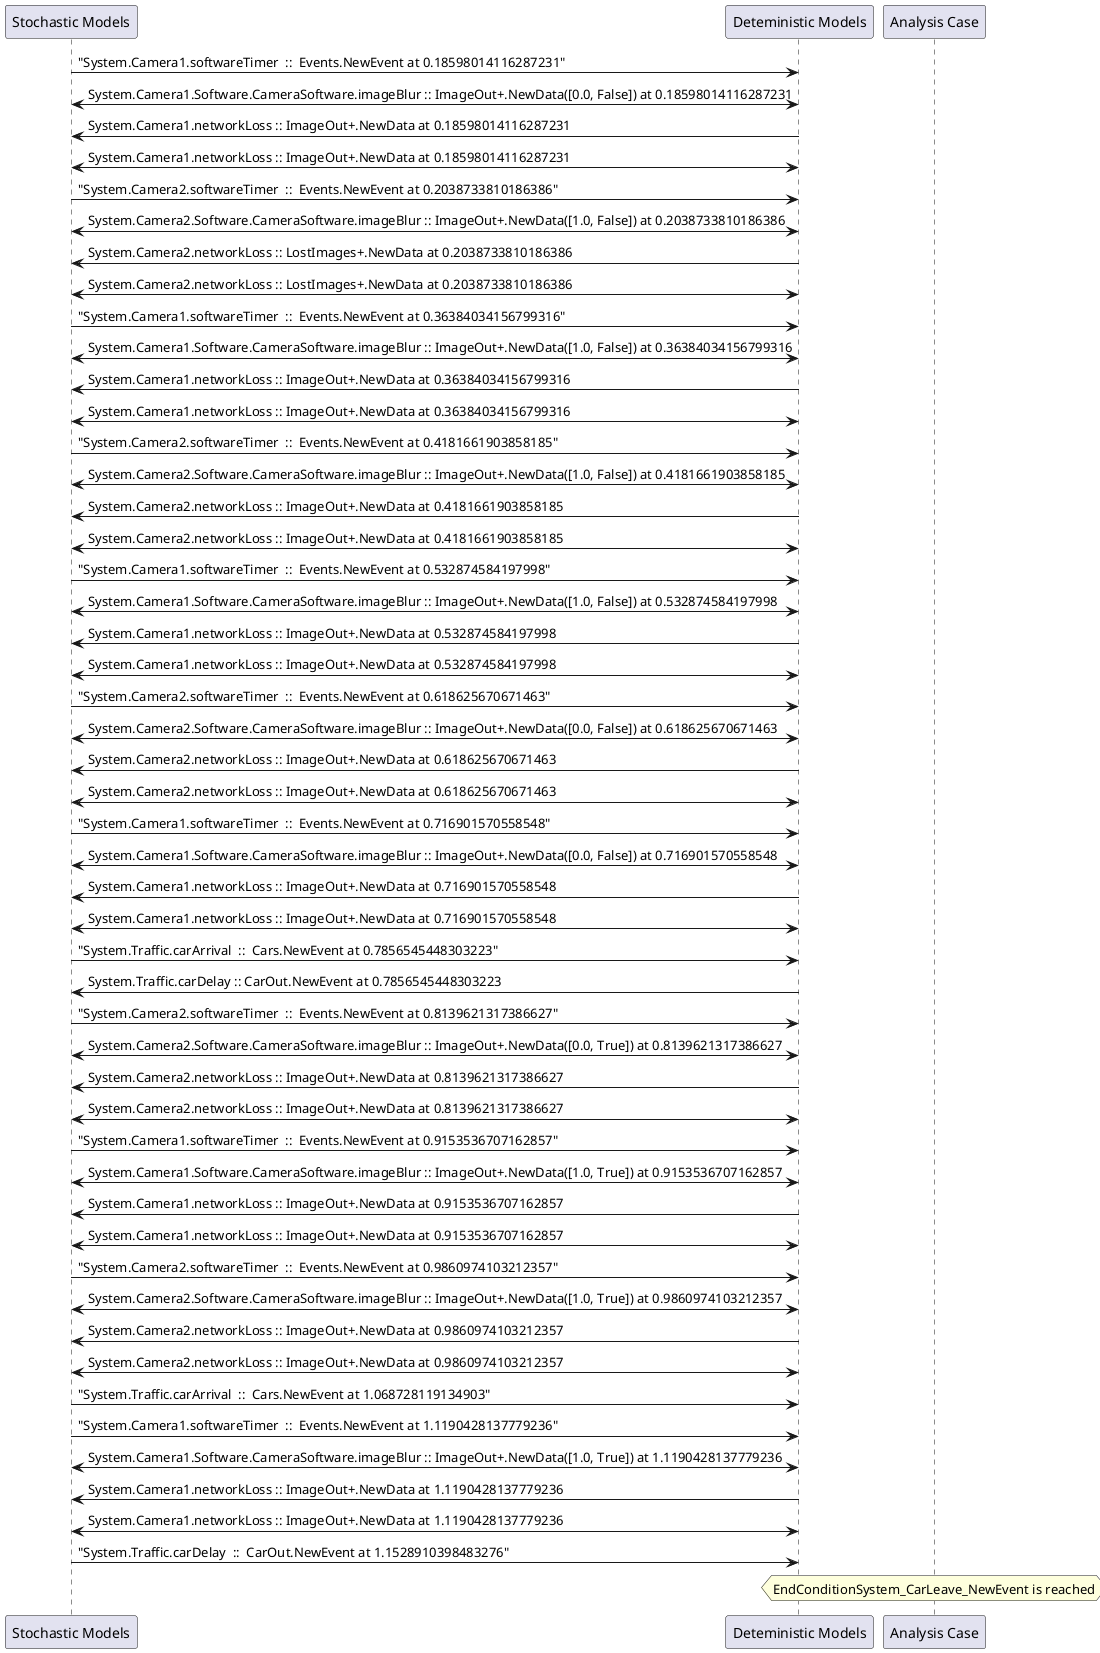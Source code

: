 
	@startuml
	participant "Stochastic Models" as stochmodel
	participant "Deteministic Models" as detmodel
	participant "Analysis Case" as analysis
	{26904_stop} stochmodel -> detmodel : "System.Camera1.softwareTimer  ::  Events.NewEvent at 0.18598014116287231"
detmodel <-> stochmodel : System.Camera1.Software.CameraSoftware.imageBlur :: ImageOut+.NewData([0.0, False]) at 0.18598014116287231
detmodel -> stochmodel : System.Camera1.networkLoss :: ImageOut+.NewData at 0.18598014116287231
detmodel <-> stochmodel : System.Camera1.networkLoss :: ImageOut+.NewData at 0.18598014116287231
{26920_stop} stochmodel -> detmodel : "System.Camera2.softwareTimer  ::  Events.NewEvent at 0.2038733810186386"
detmodel <-> stochmodel : System.Camera2.Software.CameraSoftware.imageBlur :: ImageOut+.NewData([1.0, False]) at 0.2038733810186386
detmodel -> stochmodel : System.Camera2.networkLoss :: LostImages+.NewData at 0.2038733810186386
detmodel <-> stochmodel : System.Camera2.networkLoss :: LostImages+.NewData at 0.2038733810186386
{26905_stop} stochmodel -> detmodel : "System.Camera1.softwareTimer  ::  Events.NewEvent at 0.36384034156799316"
detmodel <-> stochmodel : System.Camera1.Software.CameraSoftware.imageBlur :: ImageOut+.NewData([1.0, False]) at 0.36384034156799316
detmodel -> stochmodel : System.Camera1.networkLoss :: ImageOut+.NewData at 0.36384034156799316
detmodel <-> stochmodel : System.Camera1.networkLoss :: ImageOut+.NewData at 0.36384034156799316
{26921_stop} stochmodel -> detmodel : "System.Camera2.softwareTimer  ::  Events.NewEvent at 0.4181661903858185"
detmodel <-> stochmodel : System.Camera2.Software.CameraSoftware.imageBlur :: ImageOut+.NewData([1.0, False]) at 0.4181661903858185
detmodel -> stochmodel : System.Camera2.networkLoss :: ImageOut+.NewData at 0.4181661903858185
detmodel <-> stochmodel : System.Camera2.networkLoss :: ImageOut+.NewData at 0.4181661903858185
{26906_stop} stochmodel -> detmodel : "System.Camera1.softwareTimer  ::  Events.NewEvent at 0.532874584197998"
detmodel <-> stochmodel : System.Camera1.Software.CameraSoftware.imageBlur :: ImageOut+.NewData([1.0, False]) at 0.532874584197998
detmodel -> stochmodel : System.Camera1.networkLoss :: ImageOut+.NewData at 0.532874584197998
detmodel <-> stochmodel : System.Camera1.networkLoss :: ImageOut+.NewData at 0.532874584197998
{26922_stop} stochmodel -> detmodel : "System.Camera2.softwareTimer  ::  Events.NewEvent at 0.618625670671463"
detmodel <-> stochmodel : System.Camera2.Software.CameraSoftware.imageBlur :: ImageOut+.NewData([0.0, False]) at 0.618625670671463
detmodel -> stochmodel : System.Camera2.networkLoss :: ImageOut+.NewData at 0.618625670671463
detmodel <-> stochmodel : System.Camera2.networkLoss :: ImageOut+.NewData at 0.618625670671463
{26907_stop} stochmodel -> detmodel : "System.Camera1.softwareTimer  ::  Events.NewEvent at 0.716901570558548"
detmodel <-> stochmodel : System.Camera1.Software.CameraSoftware.imageBlur :: ImageOut+.NewData([0.0, False]) at 0.716901570558548
detmodel -> stochmodel : System.Camera1.networkLoss :: ImageOut+.NewData at 0.716901570558548
detmodel <-> stochmodel : System.Camera1.networkLoss :: ImageOut+.NewData at 0.716901570558548
{26936_stop} stochmodel -> detmodel : "System.Traffic.carArrival  ::  Cars.NewEvent at 0.7856545448303223"
{26942_start} detmodel -> stochmodel : System.Traffic.carDelay :: CarOut.NewEvent at 0.7856545448303223
{26923_stop} stochmodel -> detmodel : "System.Camera2.softwareTimer  ::  Events.NewEvent at 0.8139621317386627"
detmodel <-> stochmodel : System.Camera2.Software.CameraSoftware.imageBlur :: ImageOut+.NewData([0.0, True]) at 0.8139621317386627
detmodel -> stochmodel : System.Camera2.networkLoss :: ImageOut+.NewData at 0.8139621317386627
detmodel <-> stochmodel : System.Camera2.networkLoss :: ImageOut+.NewData at 0.8139621317386627
{26908_stop} stochmodel -> detmodel : "System.Camera1.softwareTimer  ::  Events.NewEvent at 0.9153536707162857"
detmodel <-> stochmodel : System.Camera1.Software.CameraSoftware.imageBlur :: ImageOut+.NewData([1.0, True]) at 0.9153536707162857
detmodel -> stochmodel : System.Camera1.networkLoss :: ImageOut+.NewData at 0.9153536707162857
detmodel <-> stochmodel : System.Camera1.networkLoss :: ImageOut+.NewData at 0.9153536707162857
{26924_stop} stochmodel -> detmodel : "System.Camera2.softwareTimer  ::  Events.NewEvent at 0.9860974103212357"
detmodel <-> stochmodel : System.Camera2.Software.CameraSoftware.imageBlur :: ImageOut+.NewData([1.0, True]) at 0.9860974103212357
detmodel -> stochmodel : System.Camera2.networkLoss :: ImageOut+.NewData at 0.9860974103212357
detmodel <-> stochmodel : System.Camera2.networkLoss :: ImageOut+.NewData at 0.9860974103212357
{26937_stop} stochmodel -> detmodel : "System.Traffic.carArrival  ::  Cars.NewEvent at 1.068728119134903"
{26909_stop} stochmodel -> detmodel : "System.Camera1.softwareTimer  ::  Events.NewEvent at 1.1190428137779236"
detmodel <-> stochmodel : System.Camera1.Software.CameraSoftware.imageBlur :: ImageOut+.NewData([1.0, True]) at 1.1190428137779236
detmodel -> stochmodel : System.Camera1.networkLoss :: ImageOut+.NewData at 1.1190428137779236
detmodel <-> stochmodel : System.Camera1.networkLoss :: ImageOut+.NewData at 1.1190428137779236
{26942_stop} stochmodel -> detmodel : "System.Traffic.carDelay  ::  CarOut.NewEvent at 1.1528910398483276"
{26942_start} <-> {26942_stop} : delay
hnote over analysis 
EndConditionSystem_CarLeave_NewEvent is reached
endnote
@enduml